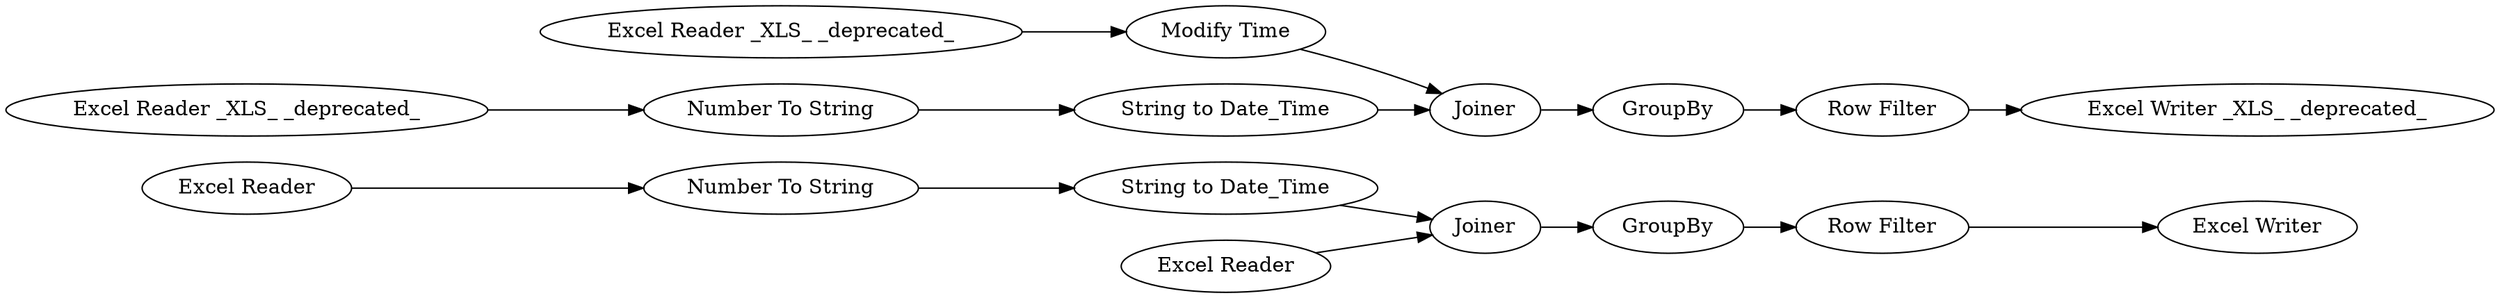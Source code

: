 digraph {
	"3113021040969820500_86" [label="Excel Writer"]
	"3113021040969820500_79" [label="String to Date_Time"]
	"3113021040969820500_15" [label="Row Filter"]
	"3113021040969820500_70" [label="Number To String"]
	"3113021040969820500_84" [label="Excel Writer _XLS_ _deprecated_"]
	"3113021040969820500_2" [label="Excel Reader _XLS_ _deprecated_"]
	"3113021040969820500_68" [label="Modify Time"]
	"3113021040969820500_83" [label=GroupBy]
	"3113021040969820500_72" [label=Joiner]
	"3113021040969820500_82" [label=GroupBy]
	"3113021040969820500_87" [label="Row Filter"]
	"3113021040969820500_66" [label="String to Date_Time"]
	"3113021040969820500_78" [label="Number To String"]
	"3113021040969820500_3" [label="Excel Reader _XLS_ _deprecated_"]
	"3113021040969820500_81" [label=Joiner]
	"3113021040969820500_80" [label="Excel Reader"]
	"3113021040969820500_77" [label="Excel Reader"]
	"3113021040969820500_68" -> "3113021040969820500_72"
	"3113021040969820500_66" -> "3113021040969820500_72"
	"3113021040969820500_82" -> "3113021040969820500_87"
	"3113021040969820500_2" -> "3113021040969820500_68"
	"3113021040969820500_72" -> "3113021040969820500_83"
	"3113021040969820500_3" -> "3113021040969820500_70"
	"3113021040969820500_77" -> "3113021040969820500_78"
	"3113021040969820500_79" -> "3113021040969820500_81"
	"3113021040969820500_15" -> "3113021040969820500_84"
	"3113021040969820500_87" -> "3113021040969820500_86"
	"3113021040969820500_83" -> "3113021040969820500_15"
	"3113021040969820500_81" -> "3113021040969820500_82"
	"3113021040969820500_78" -> "3113021040969820500_79"
	"3113021040969820500_70" -> "3113021040969820500_66"
	"3113021040969820500_80" -> "3113021040969820500_81"
	rankdir=LR
}
